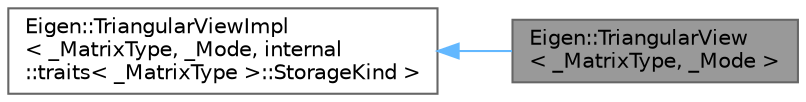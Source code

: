 digraph "Eigen::TriangularView&lt; _MatrixType, _Mode &gt;"
{
 // LATEX_PDF_SIZE
  bgcolor="transparent";
  edge [fontname=Helvetica,fontsize=10,labelfontname=Helvetica,labelfontsize=10];
  node [fontname=Helvetica,fontsize=10,shape=box,height=0.2,width=0.4];
  rankdir="LR";
  Node1 [id="Node000001",label="Eigen::TriangularView\l\< _MatrixType, _Mode \>",height=0.2,width=0.4,color="gray40", fillcolor="grey60", style="filled", fontcolor="black",tooltip="Expression of a triangular part in a matrix"];
  Node2 -> Node1 [id="edge1_Node000001_Node000002",dir="back",color="steelblue1",style="solid",tooltip=" "];
  Node2 [id="Node000002",label="Eigen::TriangularViewImpl\l\< _MatrixType, _Mode, internal\l::traits\< _MatrixType \>::StorageKind \>",height=0.2,width=0.4,color="gray40", fillcolor="white", style="filled",URL="$class_eigen_1_1_triangular_view_impl.html",tooltip=" "];
}
